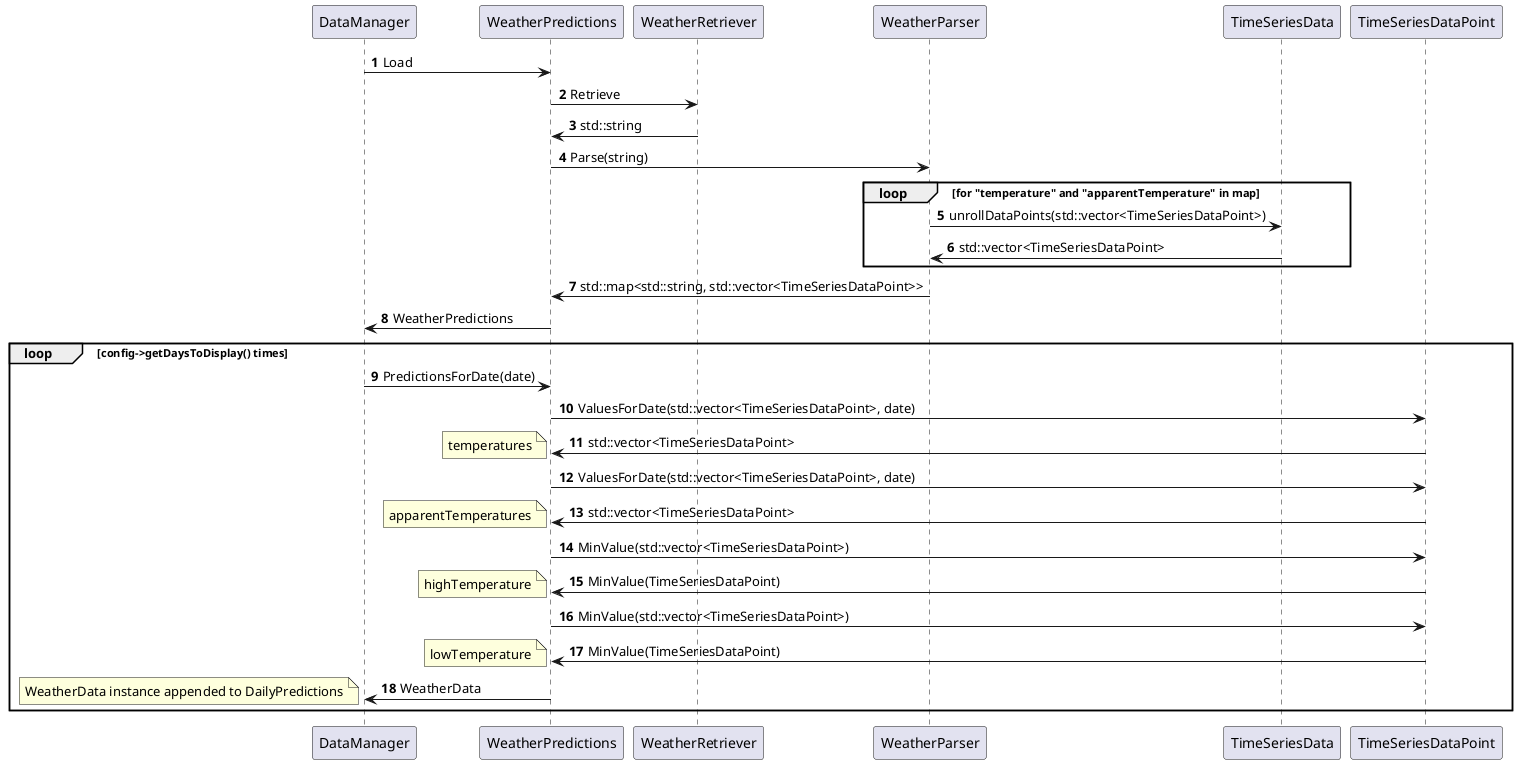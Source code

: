 @startuml
'https://plantuml.com/sequence-diagram

autonumber

DataManager -> WeatherPredictions : Load
WeatherPredictions -> WeatherRetriever : Retrieve
WeatherPredictions <- WeatherRetriever : std::string

WeatherPredictions -> WeatherParser : Parse(string)
loop for "temperature" and "apparentTemperature" in map
    WeatherParser -> TimeSeriesData : unrollDataPoints(std::vector<TimeSeriesDataPoint>)
    WeatherParser <- TimeSeriesData : std::vector<TimeSeriesDataPoint>
end
WeatherPredictions <- WeatherParser : std::map<std::string, std::vector<TimeSeriesDataPoint>>

DataManager <- WeatherPredictions : WeatherPredictions

loop config->getDaysToDisplay() times
    DataManager -> WeatherPredictions : PredictionsForDate(date)

    WeatherPredictions -> TimeSeriesDataPoint : ValuesForDate(std::vector<TimeSeriesDataPoint>, date)
    WeatherPredictions <- TimeSeriesDataPoint : std::vector<TimeSeriesDataPoint>
    note left : temperatures

    WeatherPredictions -> TimeSeriesDataPoint : ValuesForDate(std::vector<TimeSeriesDataPoint>, date)
    WeatherPredictions <- TimeSeriesDataPoint : std::vector<TimeSeriesDataPoint>
    note left : apparentTemperatures

    WeatherPredictions -> TimeSeriesDataPoint : MinValue(std::vector<TimeSeriesDataPoint>)
    WeatherPredictions <- TimeSeriesDataPoint : MinValue(TimeSeriesDataPoint)
    note left : highTemperature

    WeatherPredictions -> TimeSeriesDataPoint : MinValue(std::vector<TimeSeriesDataPoint>)
    WeatherPredictions <- TimeSeriesDataPoint : MinValue(TimeSeriesDataPoint)
    note left : lowTemperature

    DataManager <- WeatherPredictions : WeatherData

    note left : WeatherData instance appended to DailyPredictions
end

@enduml
